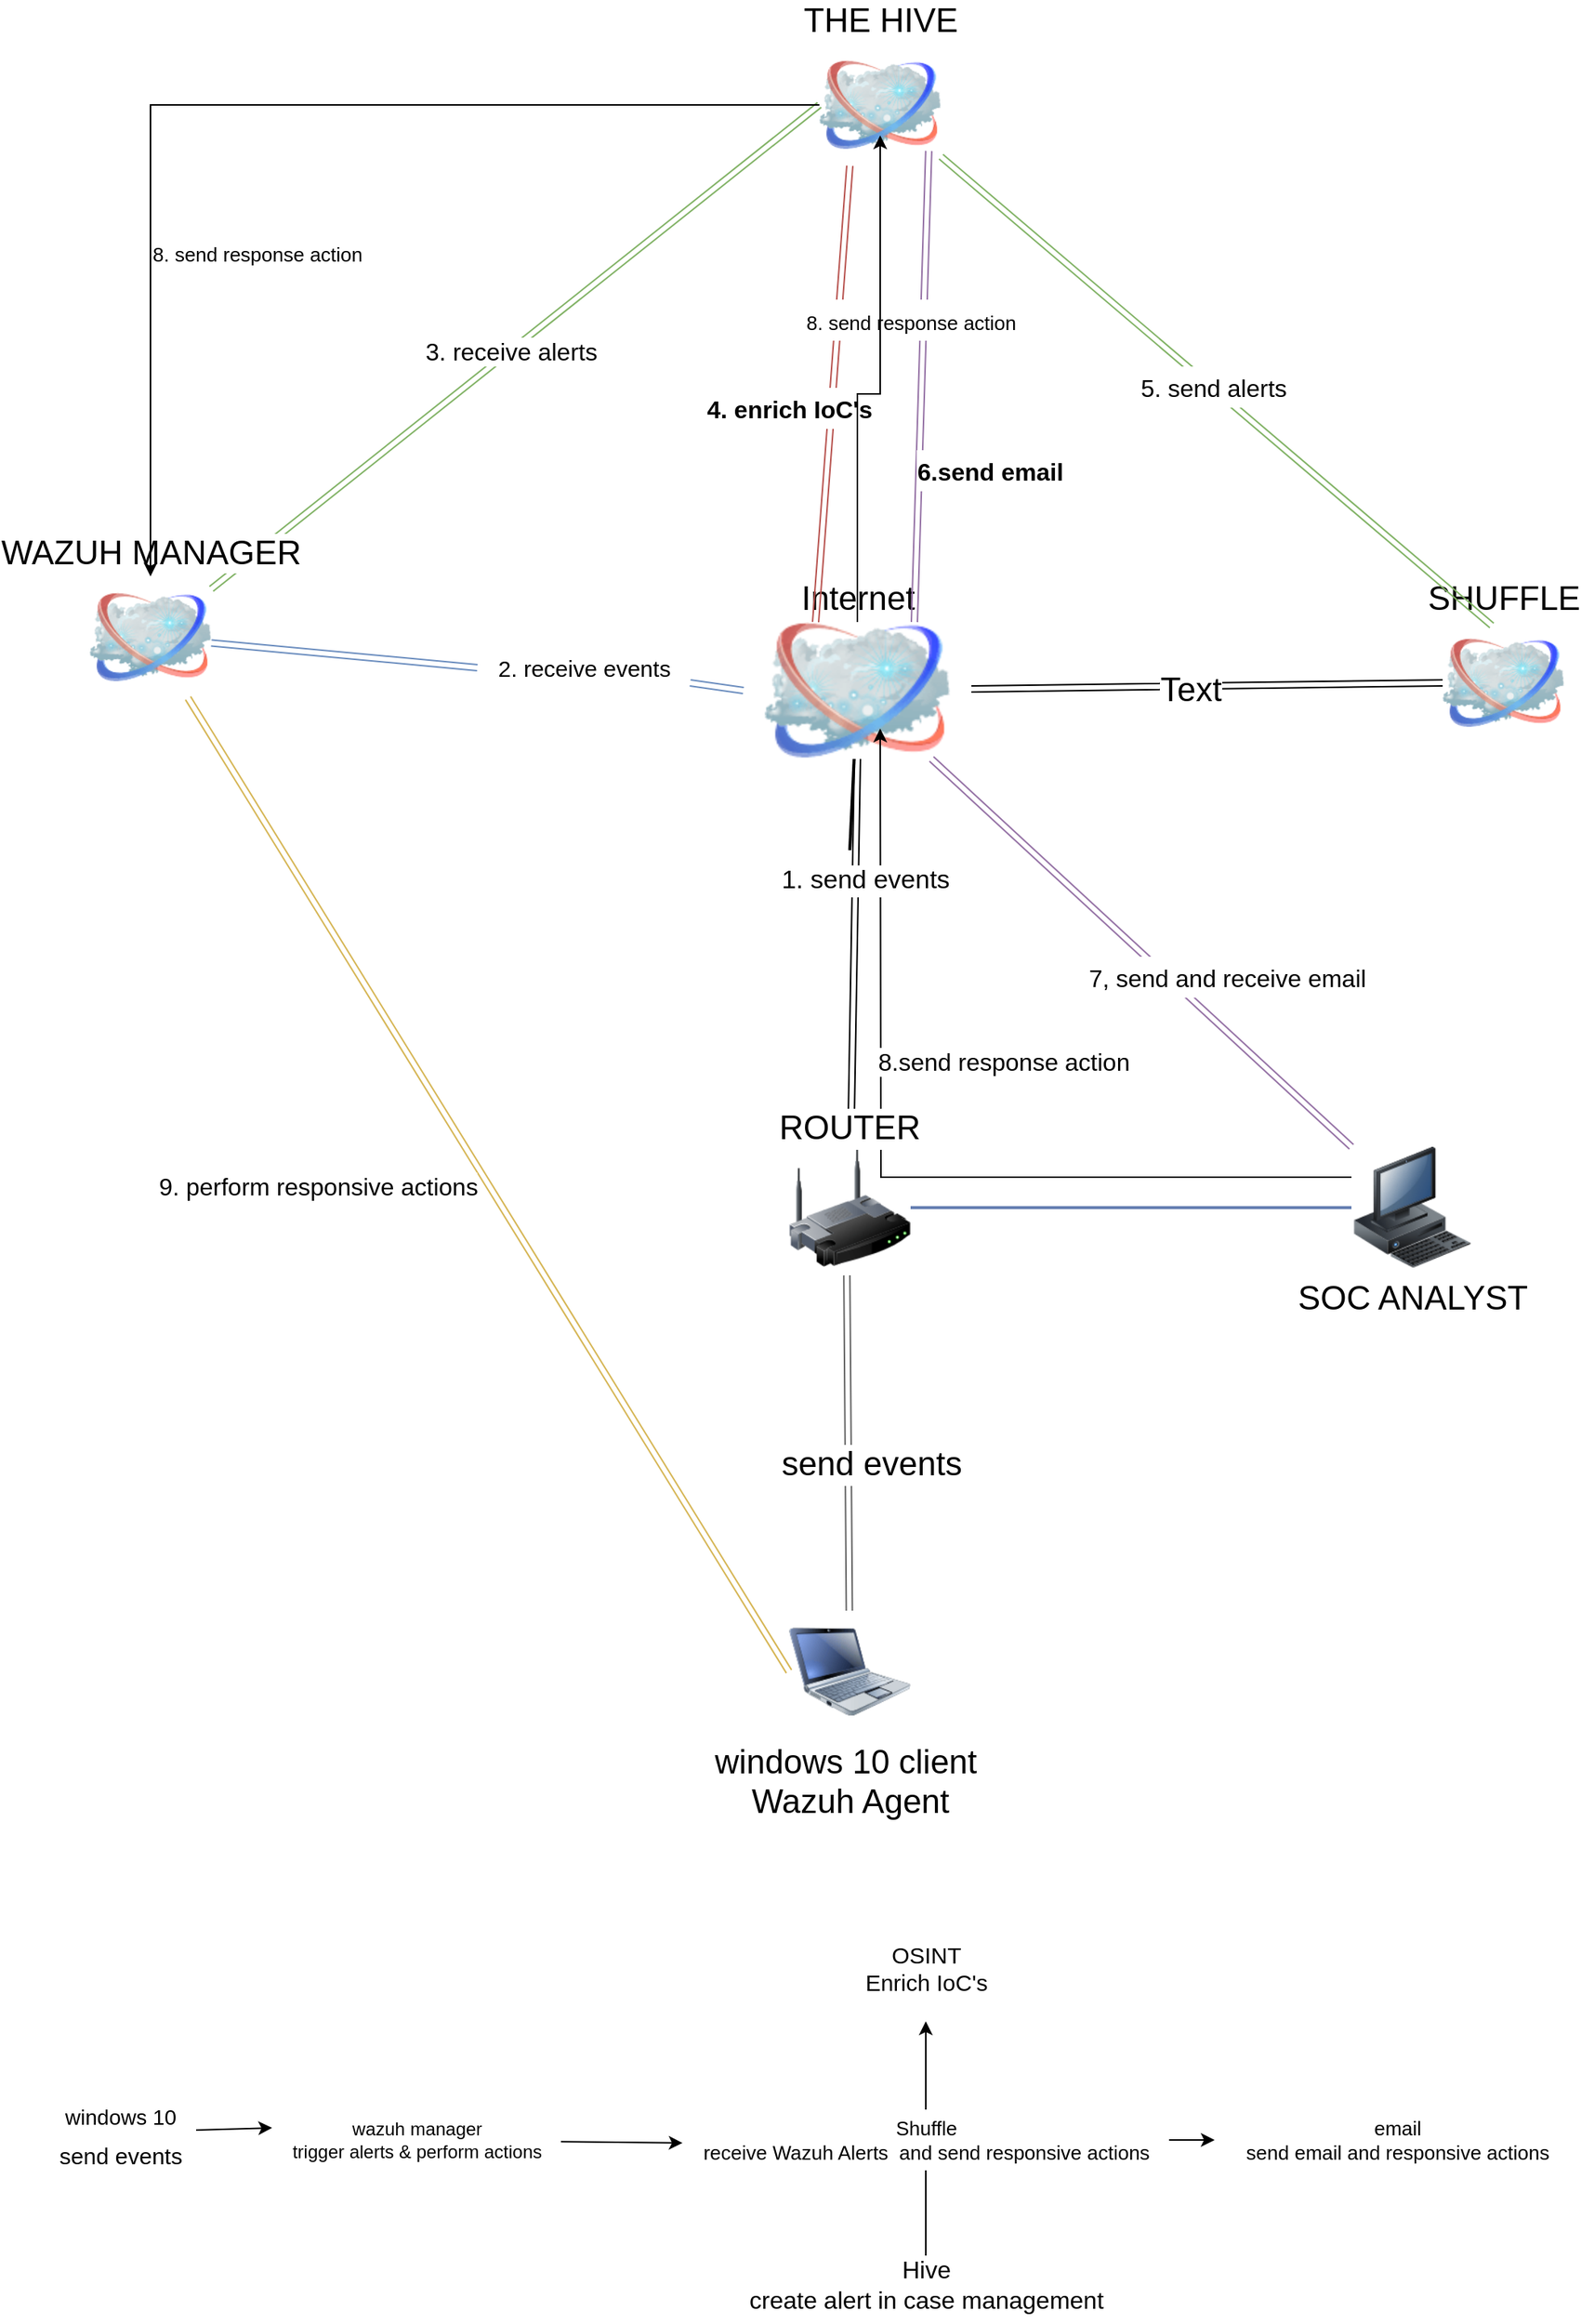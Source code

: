 <mxfile version="24.7.17">
  <diagram name="Page-1" id="55a83fd1-7818-8e21-69c5-c3457e3827bb">
    <mxGraphModel dx="2159" dy="1410" grid="1" gridSize="10" guides="1" tooltips="1" connect="1" arrows="1" fold="1" page="1" pageScale="1" pageWidth="1100" pageHeight="850" background="none" math="0" shadow="0">
      <root>
        <mxCell id="0" />
        <mxCell id="1" parent="0" />
        <mxCell id="PQpH9kuxpJ0cfOXj1rRD-9" value="" style="rounded=0;orthogonalLoop=1;jettySize=auto;html=1;shape=link;entryX=0.5;entryY=1;entryDx=0;entryDy=0;" edge="1" parent="1" source="69ecfefc5c41e42c-1" target="69ecfefc5c41e42c-2">
          <mxGeometry relative="1" as="geometry">
            <mxPoint x="510" y="375" as="targetPoint" />
          </mxGeometry>
        </mxCell>
        <mxCell id="69ecfefc5c41e42c-1" value="" style="html=1;labelBackgroundColor=#ffffff;image=img/lib/clip_art/networking/Wireless_Router_128x128.png;rounded=1;shadow=0;comic=0;strokeWidth=2;fontSize=22;shape=image;verticalAlign=top;verticalLabelPosition=bottom;" parent="1" vertex="1">
          <mxGeometry x="470" y="470" width="80" height="110" as="geometry" />
        </mxCell>
        <mxCell id="PQpH9kuxpJ0cfOXj1rRD-33" style="rounded=0;orthogonalLoop=1;jettySize=auto;html=1;entryX=0;entryY=0.5;entryDx=0;entryDy=0;fontFamily=Helvetica;fontSize=22;fontColor=default;labelBackgroundColor=#ffffff;shape=link;" edge="1" parent="1" source="69ecfefc5c41e42c-2" target="PQpH9kuxpJ0cfOXj1rRD-10">
          <mxGeometry relative="1" as="geometry" />
        </mxCell>
        <mxCell id="PQpH9kuxpJ0cfOXj1rRD-34" value="Text" style="edgeLabel;html=1;align=center;verticalAlign=middle;resizable=0;points=[];rounded=1;shadow=0;comic=0;strokeColor=default;strokeWidth=2;fontFamily=Helvetica;fontSize=22;fontColor=default;labelBackgroundColor=#ffffff;fillColor=default;" vertex="1" connectable="0" parent="PQpH9kuxpJ0cfOXj1rRD-33">
          <mxGeometry x="-0.075" y="-3" relative="1" as="geometry">
            <mxPoint as="offset" />
          </mxGeometry>
        </mxCell>
        <mxCell id="PQpH9kuxpJ0cfOXj1rRD-43" style="rounded=0;orthogonalLoop=1;jettySize=auto;html=1;entryX=0;entryY=0;entryDx=0;entryDy=0;fontFamily=Helvetica;fontSize=22;fontColor=default;labelBackgroundColor=#ffffff;shape=link;fillColor=#e1d5e7;strokeColor=#9673a6;" edge="1" parent="1" source="69ecfefc5c41e42c-2" target="69ecfefc5c41e42c-7">
          <mxGeometry relative="1" as="geometry" />
        </mxCell>
        <mxCell id="PQpH9kuxpJ0cfOXj1rRD-44" value="&lt;font style=&quot;font-size: 16px;&quot;&gt;7, send and receive email&lt;/font&gt;" style="edgeLabel;html=1;align=center;verticalAlign=middle;resizable=0;points=[];rounded=1;shadow=0;comic=0;strokeColor=default;strokeWidth=2;fontFamily=Helvetica;fontSize=22;fontColor=default;labelBackgroundColor=#ffffff;fillColor=default;" vertex="1" connectable="0" parent="PQpH9kuxpJ0cfOXj1rRD-43">
          <mxGeometry x="-0.03" y="-1" relative="1" as="geometry">
            <mxPoint x="61" y="18" as="offset" />
          </mxGeometry>
        </mxCell>
        <mxCell id="69ecfefc5c41e42c-2" value="Internet" style="image;html=1;labelBackgroundColor=#ffffff;image=img/lib/clip_art/networking/Cloud_128x128.png;rounded=1;shadow=0;comic=0;strokeWidth=2;fontSize=22;labelPosition=center;verticalLabelPosition=top;align=center;verticalAlign=bottom;" parent="1" vertex="1">
          <mxGeometry x="440" y="140" width="150" height="90" as="geometry" />
        </mxCell>
        <mxCell id="69ecfefc5c41e42c-19" style="edgeStyle=none;rounded=0;html=1;labelBackgroundColor=none;endArrow=none;strokeWidth=2;fontFamily=Verdana;fontSize=22" parent="1" target="69ecfefc5c41e42c-2" edge="1">
          <mxGeometry relative="1" as="geometry">
            <mxPoint x="510" y="290" as="sourcePoint" />
          </mxGeometry>
        </mxCell>
        <mxCell id="PQpH9kuxpJ0cfOXj1rRD-45" style="edgeStyle=orthogonalEdgeStyle;rounded=0;orthogonalLoop=1;jettySize=auto;html=1;entryX=0.75;entryY=1;entryDx=0;entryDy=0;fontFamily=Helvetica;fontSize=22;fontColor=default;labelBackgroundColor=#ffffff;exitX=0;exitY=0.25;exitDx=0;exitDy=0;" edge="1" parent="1" source="69ecfefc5c41e42c-7">
          <mxGeometry relative="1" as="geometry">
            <mxPoint x="780" y="500" as="sourcePoint" />
            <mxPoint x="530" y="210" as="targetPoint" />
          </mxGeometry>
        </mxCell>
        <mxCell id="PQpH9kuxpJ0cfOXj1rRD-46" value="8.send response action" style="edgeLabel;html=1;align=center;verticalAlign=middle;resizable=0;points=[];rounded=1;shadow=0;comic=0;strokeColor=default;strokeWidth=2;fontFamily=Helvetica;fontSize=16;fontColor=default;labelBackgroundColor=#ffffff;fillColor=default;" vertex="1" connectable="0" parent="PQpH9kuxpJ0cfOXj1rRD-45">
          <mxGeometry x="0.439" y="-8" relative="1" as="geometry">
            <mxPoint x="72" y="49" as="offset" />
          </mxGeometry>
        </mxCell>
        <mxCell id="69ecfefc5c41e42c-7" value="SOC ANALYST" style="image;html=1;labelBackgroundColor=#ffffff;image=img/lib/clip_art/computers/Workstation_128x128.png;rounded=1;shadow=0;comic=0;strokeWidth=2;fontSize=22" parent="1" vertex="1">
          <mxGeometry x="840" y="485" width="80" height="80" as="geometry" />
        </mxCell>
        <mxCell id="69ecfefc5c41e42c-10" value="windows 10 client&amp;nbsp;&lt;div&gt;Wazuh Agent&lt;/div&gt;" style="image;html=1;labelBackgroundColor=#ffffff;image=img/lib/clip_art/computers/Netbook_128x128.png;rounded=1;shadow=0;comic=0;strokeWidth=2;fontSize=22" parent="1" vertex="1">
          <mxGeometry x="470" y="790" width="80" height="80" as="geometry" />
        </mxCell>
        <mxCell id="69ecfefc5c41e42c-15" value="" style="html=1;fillColor=#CCCCCC;strokeColor=#6881B3;gradientColor=none;gradientDirection=north;strokeWidth=2;html=1;labelBackgroundColor=none;endArrow=none;fontFamily=Verdana;fontSize=22;fontColor=#000000;" parent="1" source="69ecfefc5c41e42c-7" target="69ecfefc5c41e42c-1" edge="1">
          <mxGeometry width="100" height="100" relative="1" as="geometry">
            <mxPoint x="350" y="511.957" as="sourcePoint" />
            <mxPoint x="500" y="538.043" as="targetPoint" />
          </mxGeometry>
        </mxCell>
        <mxCell id="PQpH9kuxpJ0cfOXj1rRD-10" value="SHUFFLE" style="image;html=1;labelBackgroundColor=#ffffff;image=img/lib/clip_art/networking/Cloud_128x128.png;rounded=1;shadow=0;comic=0;strokeWidth=2;fontSize=22;labelPosition=center;verticalLabelPosition=top;align=center;verticalAlign=bottom;" vertex="1" parent="1">
          <mxGeometry x="900" y="140" width="80" height="80" as="geometry" />
        </mxCell>
        <mxCell id="PQpH9kuxpJ0cfOXj1rRD-30" style="rounded=0;orthogonalLoop=1;jettySize=auto;html=1;entryX=0;entryY=0.5;entryDx=0;entryDy=0;fontFamily=Helvetica;fontSize=22;fontColor=default;labelBackgroundColor=#ffffff;shape=link;fillColor=#dae8fc;strokeColor=#6c8ebf;" edge="1" parent="1" source="PQpH9kuxpJ0cfOXj1rRD-31" target="69ecfefc5c41e42c-2">
          <mxGeometry relative="1" as="geometry" />
        </mxCell>
        <mxCell id="PQpH9kuxpJ0cfOXj1rRD-35" style="rounded=0;orthogonalLoop=1;jettySize=auto;html=1;entryX=0;entryY=0.5;entryDx=0;entryDy=0;fontFamily=Helvetica;fontSize=22;fontColor=default;labelBackgroundColor=#ffffff;shape=link;fillColor=#d5e8d4;strokeColor=#82b366;" edge="1" parent="1" source="PQpH9kuxpJ0cfOXj1rRD-11" target="PQpH9kuxpJ0cfOXj1rRD-12">
          <mxGeometry relative="1" as="geometry" />
        </mxCell>
        <mxCell id="PQpH9kuxpJ0cfOXj1rRD-36" value="3. receive alerts" style="edgeLabel;html=1;align=center;verticalAlign=middle;resizable=0;points=[];rounded=1;shadow=0;comic=0;strokeColor=default;strokeWidth=2;fontFamily=Helvetica;fontSize=16;fontColor=default;labelBackgroundColor=#ffffff;fillColor=default;" vertex="1" connectable="0" parent="PQpH9kuxpJ0cfOXj1rRD-35">
          <mxGeometry x="-0.015" relative="1" as="geometry">
            <mxPoint as="offset" />
          </mxGeometry>
        </mxCell>
        <mxCell id="PQpH9kuxpJ0cfOXj1rRD-51" style="rounded=0;orthogonalLoop=1;jettySize=auto;html=1;entryX=0;entryY=0.5;entryDx=0;entryDy=0;fontFamily=Helvetica;fontSize=22;fontColor=default;labelBackgroundColor=#ffffff;shape=link;fillColor=#fff2cc;strokeColor=#d6b656;" edge="1" parent="1" source="PQpH9kuxpJ0cfOXj1rRD-11" target="69ecfefc5c41e42c-10">
          <mxGeometry relative="1" as="geometry" />
        </mxCell>
        <mxCell id="PQpH9kuxpJ0cfOXj1rRD-52" value="9. perform responsive actions" style="edgeLabel;html=1;align=center;verticalAlign=middle;resizable=0;points=[];rounded=1;shadow=0;comic=0;strokeColor=default;strokeWidth=2;fontFamily=Helvetica;fontSize=16;fontColor=default;labelBackgroundColor=#ffffff;fillColor=default;" vertex="1" connectable="0" parent="PQpH9kuxpJ0cfOXj1rRD-51">
          <mxGeometry x="0.004" y="1" relative="1" as="geometry">
            <mxPoint x="-114" as="offset" />
          </mxGeometry>
        </mxCell>
        <mxCell id="PQpH9kuxpJ0cfOXj1rRD-11" value="WAZUH MANAGER" style="image;html=1;labelBackgroundColor=#ffffff;image=img/lib/clip_art/networking/Cloud_128x128.png;rounded=1;shadow=0;comic=0;strokeWidth=2;fontSize=22;labelPosition=center;verticalLabelPosition=top;align=center;verticalAlign=bottom;" vertex="1" parent="1">
          <mxGeometry x="10" y="110" width="80" height="80" as="geometry" />
        </mxCell>
        <mxCell id="PQpH9kuxpJ0cfOXj1rRD-37" style="rounded=0;orthogonalLoop=1;jettySize=auto;html=1;entryX=0.5;entryY=0;entryDx=0;entryDy=0;fontFamily=Helvetica;fontSize=22;fontColor=default;labelBackgroundColor=#ffffff;fillColor=#f8cecc;strokeColor=#b85450;shape=link;exitX=0.25;exitY=1;exitDx=0;exitDy=0;" edge="1" parent="1" source="PQpH9kuxpJ0cfOXj1rRD-12">
          <mxGeometry relative="1" as="geometry">
            <mxPoint x="480" y="20" as="sourcePoint" />
            <mxPoint x="487.5" y="140" as="targetPoint" />
          </mxGeometry>
        </mxCell>
        <mxCell id="PQpH9kuxpJ0cfOXj1rRD-38" value="&lt;font style=&quot;font-size: 16px;&quot;&gt;&lt;b&gt;4. enrich IoC&#39;s&lt;/b&gt;&lt;/font&gt;" style="edgeLabel;html=1;align=center;verticalAlign=middle;resizable=0;points=[];rounded=1;shadow=0;comic=0;strokeColor=default;strokeWidth=2;fontFamily=Helvetica;fontSize=22;fontColor=default;labelBackgroundColor=#ffffff;fillColor=default;" vertex="1" connectable="0" parent="PQpH9kuxpJ0cfOXj1rRD-37">
          <mxGeometry x="0.052" y="4" relative="1" as="geometry">
            <mxPoint x="-32" y="1" as="offset" />
          </mxGeometry>
        </mxCell>
        <mxCell id="PQpH9kuxpJ0cfOXj1rRD-41" style="rounded=0;orthogonalLoop=1;jettySize=auto;html=1;entryX=0.75;entryY=0;entryDx=0;entryDy=0;fontFamily=Helvetica;fontSize=22;fontColor=default;labelBackgroundColor=#ffffff;shape=link;fillColor=#e1d5e7;strokeColor=#9673a6;exitX=0.899;exitY=0.878;exitDx=0;exitDy=0;exitPerimeter=0;" edge="1" parent="1" source="PQpH9kuxpJ0cfOXj1rRD-12" target="69ecfefc5c41e42c-2">
          <mxGeometry relative="1" as="geometry">
            <mxPoint x="535.003" y="30" as="sourcePoint" />
            <mxPoint x="549.67" y="140" as="targetPoint" />
          </mxGeometry>
        </mxCell>
        <mxCell id="PQpH9kuxpJ0cfOXj1rRD-42" value="&lt;font style=&quot;font-size: 16px;&quot;&gt;6.send email&lt;/font&gt;" style="edgeLabel;html=1;align=center;verticalAlign=middle;resizable=0;points=[];rounded=1;shadow=0;comic=0;strokeColor=default;strokeWidth=2;fontFamily=Helvetica;fontSize=22;fontColor=default;labelBackgroundColor=#ffffff;fillColor=default;fontStyle=1" vertex="1" connectable="0" parent="PQpH9kuxpJ0cfOXj1rRD-41">
          <mxGeometry x="0.371" y="3" relative="1" as="geometry">
            <mxPoint x="43" y="-3" as="offset" />
          </mxGeometry>
        </mxCell>
        <mxCell id="PQpH9kuxpJ0cfOXj1rRD-48" style="edgeStyle=orthogonalEdgeStyle;rounded=0;orthogonalLoop=1;jettySize=auto;html=1;fontFamily=Helvetica;fontSize=22;fontColor=default;labelBackgroundColor=#ffffff;" edge="1" parent="1" source="PQpH9kuxpJ0cfOXj1rRD-12" target="PQpH9kuxpJ0cfOXj1rRD-11">
          <mxGeometry relative="1" as="geometry" />
        </mxCell>
        <mxCell id="PQpH9kuxpJ0cfOXj1rRD-49" value="&lt;font style=&quot;font-size: 13px;&quot;&gt;8. send response action&lt;/font&gt;" style="edgeLabel;html=1;align=center;verticalAlign=middle;resizable=0;points=[];rounded=1;shadow=0;comic=0;strokeColor=default;strokeWidth=2;fontFamily=Helvetica;fontSize=22;fontColor=default;labelBackgroundColor=#ffffff;fillColor=default;" vertex="1" connectable="0" parent="PQpH9kuxpJ0cfOXj1rRD-48">
          <mxGeometry x="0.413" y="5" relative="1" as="geometry">
            <mxPoint x="65" y="6" as="offset" />
          </mxGeometry>
        </mxCell>
        <mxCell id="PQpH9kuxpJ0cfOXj1rRD-50" value="&lt;font style=&quot;font-size: 13px;&quot;&gt;8. send response action&lt;/font&gt;" style="edgeLabel;html=1;align=center;verticalAlign=middle;resizable=0;points=[];rounded=1;shadow=0;comic=0;strokeColor=default;strokeWidth=2;fontFamily=Helvetica;fontSize=22;fontColor=default;labelBackgroundColor=#ffffff;fillColor=default;" vertex="1" connectable="0" parent="PQpH9kuxpJ0cfOXj1rRD-48">
          <mxGeometry x="0.413" y="5" relative="1" as="geometry">
            <mxPoint x="495" y="51" as="offset" />
          </mxGeometry>
        </mxCell>
        <mxCell id="PQpH9kuxpJ0cfOXj1rRD-12" value="THE HIVE" style="image;html=1;labelBackgroundColor=#ffffff;image=img/lib/clip_art/networking/Cloud_128x128.png;rounded=1;shadow=0;comic=0;strokeWidth=2;fontSize=22;labelPosition=center;verticalLabelPosition=top;align=center;verticalAlign=bottom;" vertex="1" parent="1">
          <mxGeometry x="490" y="-240" width="80" height="80" as="geometry" />
        </mxCell>
        <mxCell id="PQpH9kuxpJ0cfOXj1rRD-22" value="ROUTER" style="text;html=1;align=center;verticalAlign=middle;whiteSpace=wrap;rounded=0;fontFamily=Helvetica;fontSize=22;fontColor=default;labelBackgroundColor=#ffffff;" vertex="1" parent="1">
          <mxGeometry x="480" y="455" width="60" height="35" as="geometry" />
        </mxCell>
        <mxCell id="PQpH9kuxpJ0cfOXj1rRD-27" style="rounded=0;orthogonalLoop=1;jettySize=auto;html=1;entryX=0.476;entryY=0.905;entryDx=0;entryDy=0;entryPerimeter=0;fontFamily=Helvetica;fontSize=22;fontColor=default;labelBackgroundColor=#ffffff;shape=link;fillColor=#f5f5f5;strokeColor=#666666;" edge="1" parent="1" source="69ecfefc5c41e42c-10" target="69ecfefc5c41e42c-1">
          <mxGeometry relative="1" as="geometry" />
        </mxCell>
        <mxCell id="PQpH9kuxpJ0cfOXj1rRD-28" value="send events" style="edgeLabel;html=1;align=center;verticalAlign=middle;resizable=0;points=[];rounded=1;shadow=0;comic=0;strokeColor=default;strokeWidth=2;fontFamily=Helvetica;fontSize=22;fontColor=default;labelBackgroundColor=#ffffff;fillColor=default;" vertex="1" connectable="0" parent="PQpH9kuxpJ0cfOXj1rRD-27">
          <mxGeometry x="-0.126" y="-15" relative="1" as="geometry">
            <mxPoint as="offset" />
          </mxGeometry>
        </mxCell>
        <mxCell id="PQpH9kuxpJ0cfOXj1rRD-29" value="1. send events" style="edgeLabel;html=1;align=center;verticalAlign=middle;resizable=0;points=[];rounded=1;shadow=0;comic=0;strokeColor=default;strokeWidth=2;fontFamily=Helvetica;fontSize=17;fontColor=default;labelBackgroundColor=#ffffff;fillColor=default;" vertex="1" connectable="0" parent="PQpH9kuxpJ0cfOXj1rRD-27">
          <mxGeometry x="-0.126" y="-15" relative="1" as="geometry">
            <mxPoint x="-4" y="-384" as="offset" />
          </mxGeometry>
        </mxCell>
        <mxCell id="PQpH9kuxpJ0cfOXj1rRD-32" value="" style="rounded=0;orthogonalLoop=1;jettySize=auto;html=1;entryX=0;entryY=0.5;entryDx=0;entryDy=0;fontFamily=Helvetica;fontSize=22;fontColor=default;labelBackgroundColor=#ffffff;shape=link;fillColor=#dae8fc;strokeColor=#6c8ebf;" edge="1" parent="1" source="PQpH9kuxpJ0cfOXj1rRD-11" target="PQpH9kuxpJ0cfOXj1rRD-31">
          <mxGeometry relative="1" as="geometry">
            <mxPoint x="220" y="171" as="sourcePoint" />
            <mxPoint x="470" y="180" as="targetPoint" />
          </mxGeometry>
        </mxCell>
        <mxCell id="PQpH9kuxpJ0cfOXj1rRD-31" value="&lt;p style=&quot;font-size: 15px;&quot;&gt;2. receive events&lt;/p&gt;" style="text;html=1;align=center;verticalAlign=middle;resizable=0;points=[];autosize=1;strokeColor=none;fillColor=none;fontFamily=Helvetica;fontSize=15;fontColor=default;labelBackgroundColor=#ffffff;" vertex="1" parent="1">
          <mxGeometry x="265" y="140" width="140" height="60" as="geometry" />
        </mxCell>
        <mxCell id="PQpH9kuxpJ0cfOXj1rRD-39" style="rounded=0;orthogonalLoop=1;jettySize=auto;html=1;entryX=0.404;entryY=0.028;entryDx=0;entryDy=0;entryPerimeter=0;fontFamily=Helvetica;fontSize=22;fontColor=default;labelBackgroundColor=#ffffff;fillColor=#d5e8d4;strokeColor=#82b366;shape=link;" edge="1" parent="1" source="PQpH9kuxpJ0cfOXj1rRD-12" target="PQpH9kuxpJ0cfOXj1rRD-10">
          <mxGeometry relative="1" as="geometry" />
        </mxCell>
        <mxCell id="PQpH9kuxpJ0cfOXj1rRD-40" value="&lt;font style=&quot;font-size: 16px;&quot;&gt;5. send alerts&lt;/font&gt;" style="edgeLabel;html=1;align=center;verticalAlign=middle;resizable=0;points=[];rounded=1;shadow=0;comic=0;strokeColor=default;strokeWidth=2;fontFamily=Helvetica;fontSize=22;fontColor=default;labelBackgroundColor=#ffffff;fillColor=default;" vertex="1" connectable="0" parent="PQpH9kuxpJ0cfOXj1rRD-39">
          <mxGeometry x="-0.014" y="1" relative="1" as="geometry">
            <mxPoint x="-1" as="offset" />
          </mxGeometry>
        </mxCell>
        <mxCell id="PQpH9kuxpJ0cfOXj1rRD-47" style="edgeStyle=orthogonalEdgeStyle;rounded=0;orthogonalLoop=1;jettySize=auto;html=1;entryX=0.5;entryY=0.75;entryDx=0;entryDy=0;entryPerimeter=0;fontFamily=Helvetica;fontSize=22;fontColor=default;labelBackgroundColor=#ffffff;" edge="1" parent="1" source="69ecfefc5c41e42c-2" target="PQpH9kuxpJ0cfOXj1rRD-12">
          <mxGeometry relative="1" as="geometry" />
        </mxCell>
        <mxCell id="PQpH9kuxpJ0cfOXj1rRD-54" style="rounded=0;orthogonalLoop=1;jettySize=auto;html=1;fontFamily=Helvetica;fontSize=22;fontColor=default;labelBackgroundColor=#ffffff;" edge="1" parent="1" source="PQpH9kuxpJ0cfOXj1rRD-53">
          <mxGeometry relative="1" as="geometry">
            <mxPoint x="130" y="1130" as="targetPoint" />
          </mxGeometry>
        </mxCell>
        <mxCell id="PQpH9kuxpJ0cfOXj1rRD-53" value="&lt;font style=&quot;font-size: 14px;&quot;&gt;windows 10&lt;/font&gt;&lt;div style=&quot;font-size: 21px;&quot;&gt;&lt;font style=&quot;font-size: 15px;&quot;&gt;send events&lt;/font&gt;&lt;/div&gt;" style="text;html=1;align=center;verticalAlign=middle;resizable=0;points=[];autosize=1;strokeColor=none;fillColor=none;fontFamily=Helvetica;fontSize=22;fontColor=default;labelBackgroundColor=#ffffff;" vertex="1" parent="1">
          <mxGeometry x="-20" y="1098" width="100" height="70" as="geometry" />
        </mxCell>
        <mxCell id="PQpH9kuxpJ0cfOXj1rRD-56" style="rounded=0;orthogonalLoop=1;jettySize=auto;html=1;fontFamily=Helvetica;fontSize=22;fontColor=default;labelBackgroundColor=#ffffff;" edge="1" parent="1" source="PQpH9kuxpJ0cfOXj1rRD-55">
          <mxGeometry relative="1" as="geometry">
            <mxPoint x="400" y="1140" as="targetPoint" />
          </mxGeometry>
        </mxCell>
        <mxCell id="PQpH9kuxpJ0cfOXj1rRD-55" value="wazuh manager&lt;div style=&quot;font-size: 12px;&quot;&gt;trigger alerts &amp;amp; perform actions&lt;/div&gt;" style="text;html=1;align=center;verticalAlign=middle;resizable=0;points=[];autosize=1;strokeColor=none;fillColor=none;fontFamily=Helvetica;fontSize=12;fontColor=default;labelBackgroundColor=#ffffff;" vertex="1" parent="1">
          <mxGeometry x="130" y="1118" width="190" height="40" as="geometry" />
        </mxCell>
        <mxCell id="PQpH9kuxpJ0cfOXj1rRD-59" style="edgeStyle=orthogonalEdgeStyle;rounded=0;orthogonalLoop=1;jettySize=auto;html=1;fontFamily=Helvetica;fontSize=22;fontColor=default;labelBackgroundColor=#ffffff;" edge="1" parent="1" source="PQpH9kuxpJ0cfOXj1rRD-57">
          <mxGeometry relative="1" as="geometry">
            <mxPoint x="560" y="1060" as="targetPoint" />
          </mxGeometry>
        </mxCell>
        <mxCell id="PQpH9kuxpJ0cfOXj1rRD-61" style="edgeStyle=orthogonalEdgeStyle;rounded=0;orthogonalLoop=1;jettySize=auto;html=1;fontFamily=Helvetica;fontSize=22;fontColor=default;labelBackgroundColor=#ffffff;" edge="1" parent="1" source="PQpH9kuxpJ0cfOXj1rRD-57">
          <mxGeometry relative="1" as="geometry">
            <mxPoint x="560" y="1230" as="targetPoint" />
          </mxGeometry>
        </mxCell>
        <mxCell id="PQpH9kuxpJ0cfOXj1rRD-63" style="rounded=0;orthogonalLoop=1;jettySize=auto;html=1;fontFamily=Helvetica;fontSize=22;fontColor=default;labelBackgroundColor=#ffffff;" edge="1" parent="1" source="PQpH9kuxpJ0cfOXj1rRD-57">
          <mxGeometry relative="1" as="geometry">
            <mxPoint x="750" y="1138" as="targetPoint" />
          </mxGeometry>
        </mxCell>
        <mxCell id="PQpH9kuxpJ0cfOXj1rRD-57" value="Shuffle&lt;div style=&quot;font-size: 13px;&quot;&gt;receive Wazuh Alerts&amp;nbsp; and send responsive actions&lt;/div&gt;" style="text;html=1;align=center;verticalAlign=middle;resizable=0;points=[];autosize=1;strokeColor=none;fillColor=none;fontFamily=Helvetica;fontSize=13;fontColor=default;labelBackgroundColor=#ffffff;" vertex="1" parent="1">
          <mxGeometry x="400" y="1118" width="320" height="40" as="geometry" />
        </mxCell>
        <mxCell id="PQpH9kuxpJ0cfOXj1rRD-60" value="OSINT&lt;div style=&quot;font-size: 15px;&quot;&gt;Enrich IoC&#39;s&lt;/div&gt;" style="text;html=1;align=center;verticalAlign=middle;resizable=0;points=[];autosize=1;strokeColor=none;fillColor=none;fontFamily=Helvetica;fontSize=15;fontColor=default;labelBackgroundColor=#ffffff;" vertex="1" parent="1">
          <mxGeometry x="510" y="1000" width="100" height="50" as="geometry" />
        </mxCell>
        <mxCell id="PQpH9kuxpJ0cfOXj1rRD-62" value="Hive&lt;div style=&quot;font-size: 16px;&quot;&gt;create alert in case management&lt;/div&gt;" style="text;html=1;align=center;verticalAlign=middle;resizable=0;points=[];autosize=1;strokeColor=none;fillColor=none;fontFamily=Helvetica;fontSize=16;fontColor=default;labelBackgroundColor=#ffffff;" vertex="1" parent="1">
          <mxGeometry x="430" y="1208" width="260" height="50" as="geometry" />
        </mxCell>
        <mxCell id="PQpH9kuxpJ0cfOXj1rRD-64" value="&lt;div style=&quot;font-size: 13px;&quot;&gt;email&lt;/div&gt;&lt;div style=&quot;font-size: 13px;&quot;&gt;send email and responsive actions&lt;/div&gt;" style="text;html=1;align=center;verticalAlign=middle;resizable=0;points=[];autosize=1;strokeColor=none;fillColor=none;fontFamily=Helvetica;fontSize=13;fontColor=default;labelBackgroundColor=#ffffff;" vertex="1" parent="1">
          <mxGeometry x="760" y="1118" width="220" height="40" as="geometry" />
        </mxCell>
      </root>
    </mxGraphModel>
  </diagram>
</mxfile>
